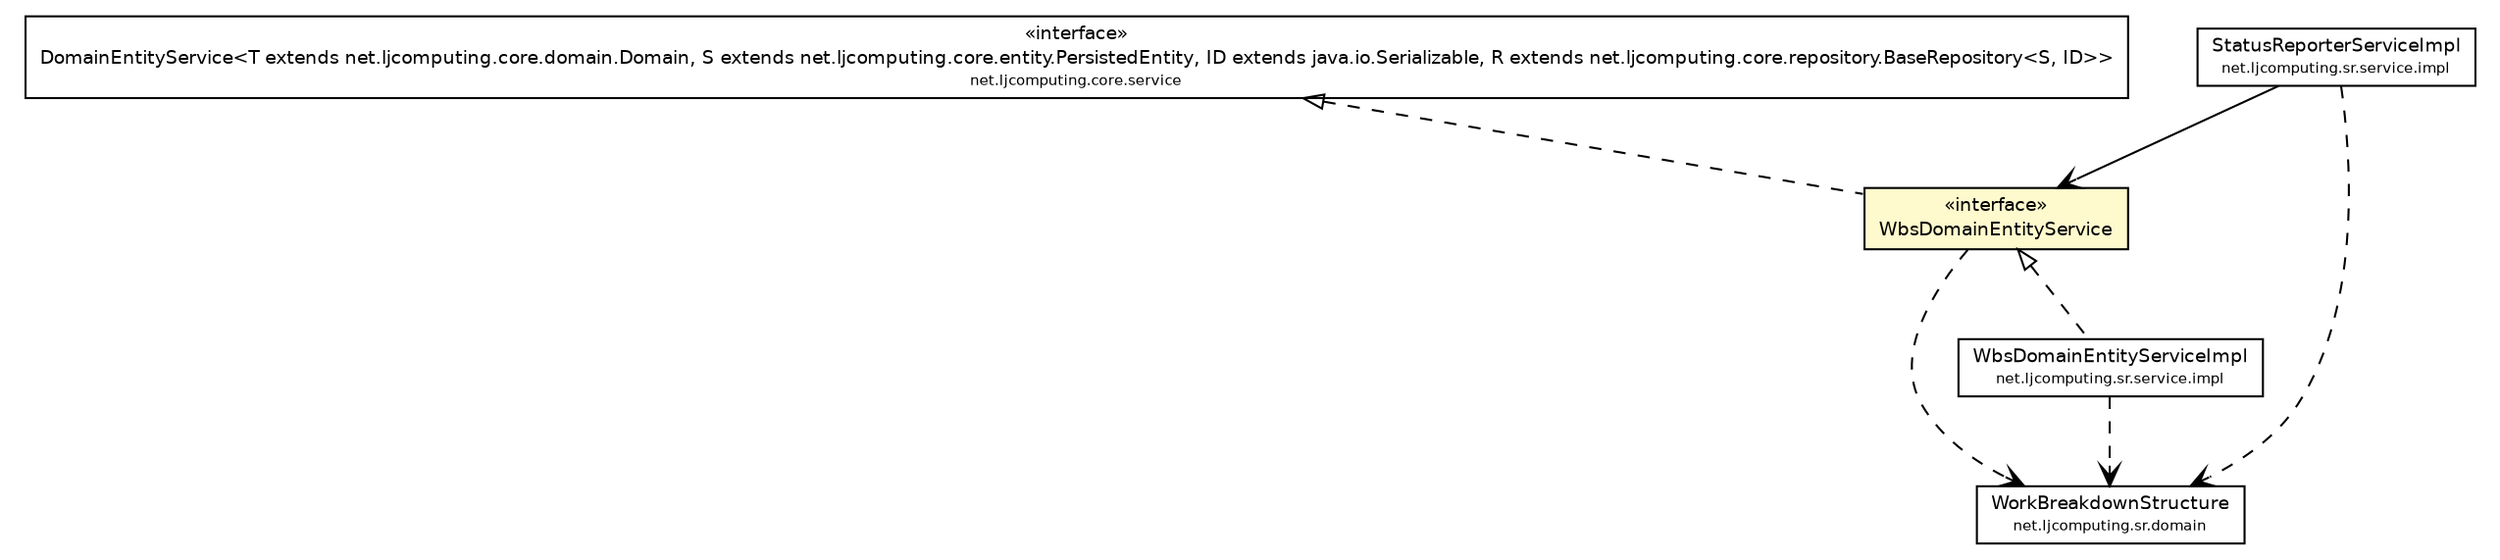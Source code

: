 #!/usr/local/bin/dot
#
# Class diagram 
# Generated by UMLGraph version R5_6 (http://www.umlgraph.org/)
#

digraph G {
	edge [fontname="Helvetica",fontsize=10,labelfontname="Helvetica",labelfontsize=10];
	node [fontname="Helvetica",fontsize=10,shape=plaintext];
	nodesep=0.25;
	ranksep=0.5;
	// net.ljcomputing.core.service.DomainEntityService<T extends net.ljcomputing.core.domain.Domain, S extends net.ljcomputing.core.entity.PersistedEntity, ID extends java.io.Serializable, R extends net.ljcomputing.core.repository.BaseRepository<S, ID>>
	c2603 [label=<<table title="net.ljcomputing.core.service.DomainEntityService" border="0" cellborder="1" cellspacing="0" cellpadding="2" port="p" href="../../core/service/DomainEntityService.html">
		<tr><td><table border="0" cellspacing="0" cellpadding="1">
<tr><td align="center" balign="center"> &#171;interface&#187; </td></tr>
<tr><td align="center" balign="center"> DomainEntityService&lt;T extends net.ljcomputing.core.domain.Domain, S extends net.ljcomputing.core.entity.PersistedEntity, ID extends java.io.Serializable, R extends net.ljcomputing.core.repository.BaseRepository&lt;S, ID&gt;&gt; </td></tr>
<tr><td align="center" balign="center"><font point-size="7.0"> net.ljcomputing.core.service </font></td></tr>
		</table></td></tr>
		</table>>, URL="../../core/service/DomainEntityService.html", fontname="Helvetica", fontcolor="black", fontsize=9.0];
	// net.ljcomputing.sr.domain.WorkBreakdownStructure
	c2613 [label=<<table title="net.ljcomputing.sr.domain.WorkBreakdownStructure" border="0" cellborder="1" cellspacing="0" cellpadding="2" port="p" href="../domain/WorkBreakdownStructure.html">
		<tr><td><table border="0" cellspacing="0" cellpadding="1">
<tr><td align="center" balign="center"> WorkBreakdownStructure </td></tr>
<tr><td align="center" balign="center"><font point-size="7.0"> net.ljcomputing.sr.domain </font></td></tr>
		</table></td></tr>
		</table>>, URL="../domain/WorkBreakdownStructure.html", fontname="Helvetica", fontcolor="black", fontsize=9.0];
	// net.ljcomputing.sr.service.impl.WbsDomainEntityServiceImpl
	c2616 [label=<<table title="net.ljcomputing.sr.service.impl.WbsDomainEntityServiceImpl" border="0" cellborder="1" cellspacing="0" cellpadding="2" port="p" href="./impl/WbsDomainEntityServiceImpl.html">
		<tr><td><table border="0" cellspacing="0" cellpadding="1">
<tr><td align="center" balign="center"> WbsDomainEntityServiceImpl </td></tr>
<tr><td align="center" balign="center"><font point-size="7.0"> net.ljcomputing.sr.service.impl </font></td></tr>
		</table></td></tr>
		</table>>, URL="./impl/WbsDomainEntityServiceImpl.html", fontname="Helvetica", fontcolor="black", fontsize=9.0];
	// net.ljcomputing.sr.service.impl.StatusReporterServiceImpl
	c2618 [label=<<table title="net.ljcomputing.sr.service.impl.StatusReporterServiceImpl" border="0" cellborder="1" cellspacing="0" cellpadding="2" port="p" href="./impl/StatusReporterServiceImpl.html">
		<tr><td><table border="0" cellspacing="0" cellpadding="1">
<tr><td align="center" balign="center"> StatusReporterServiceImpl </td></tr>
<tr><td align="center" balign="center"><font point-size="7.0"> net.ljcomputing.sr.service.impl </font></td></tr>
		</table></td></tr>
		</table>>, URL="./impl/StatusReporterServiceImpl.html", fontname="Helvetica", fontcolor="black", fontsize=9.0];
	// net.ljcomputing.sr.service.WbsDomainEntityService
	c2622 [label=<<table title="net.ljcomputing.sr.service.WbsDomainEntityService" border="0" cellborder="1" cellspacing="0" cellpadding="2" port="p" bgcolor="lemonChiffon" href="./WbsDomainEntityService.html">
		<tr><td><table border="0" cellspacing="0" cellpadding="1">
<tr><td align="center" balign="center"> &#171;interface&#187; </td></tr>
<tr><td align="center" balign="center"> WbsDomainEntityService </td></tr>
		</table></td></tr>
		</table>>, URL="./WbsDomainEntityService.html", fontname="Helvetica", fontcolor="black", fontsize=9.0];
	//net.ljcomputing.sr.service.impl.WbsDomainEntityServiceImpl implements net.ljcomputing.sr.service.WbsDomainEntityService
	c2622:p -> c2616:p [dir=back,arrowtail=empty,style=dashed];
	//net.ljcomputing.sr.service.WbsDomainEntityService implements net.ljcomputing.core.service.DomainEntityService<T extends net.ljcomputing.core.domain.Domain, S extends net.ljcomputing.core.entity.PersistedEntity, ID extends java.io.Serializable, R extends net.ljcomputing.core.repository.BaseRepository<S, ID>>
	c2603:p -> c2622:p [dir=back,arrowtail=empty,style=dashed];
	// net.ljcomputing.sr.service.impl.StatusReporterServiceImpl NAVASSOC net.ljcomputing.sr.service.WbsDomainEntityService
	c2618:p -> c2622:p [taillabel="", label="", headlabel="", fontname="Helvetica", fontcolor="black", fontsize=10.0, color="black", arrowhead=open];
	// net.ljcomputing.sr.service.impl.WbsDomainEntityServiceImpl DEPEND net.ljcomputing.sr.domain.WorkBreakdownStructure
	c2616:p -> c2613:p [taillabel="", label="", headlabel="", fontname="Helvetica", fontcolor="black", fontsize=10.0, color="black", arrowhead=open, style=dashed];
	// net.ljcomputing.sr.service.impl.StatusReporterServiceImpl DEPEND net.ljcomputing.sr.domain.WorkBreakdownStructure
	c2618:p -> c2613:p [taillabel="", label="", headlabel="", fontname="Helvetica", fontcolor="black", fontsize=10.0, color="black", arrowhead=open, style=dashed];
	// net.ljcomputing.sr.service.WbsDomainEntityService DEPEND net.ljcomputing.sr.domain.WorkBreakdownStructure
	c2622:p -> c2613:p [taillabel="", label="", headlabel="", fontname="Helvetica", fontcolor="black", fontsize=10.0, color="black", arrowhead=open, style=dashed];
}


